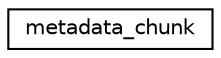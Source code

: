 digraph "Graphical Class Hierarchy"
{
  edge [fontname="Helvetica",fontsize="10",labelfontname="Helvetica",labelfontsize="10"];
  node [fontname="Helvetica",fontsize="10",shape=record];
  rankdir="LR";
  Node0 [label="metadata_chunk",height=0.2,width=0.4,color="black", fillcolor="white", style="filled",URL="$dd/dfb/structmetadata__chunk.html",tooltip="This is the metadata chunk header, and it contains the metadata chunk header information. "];
}
